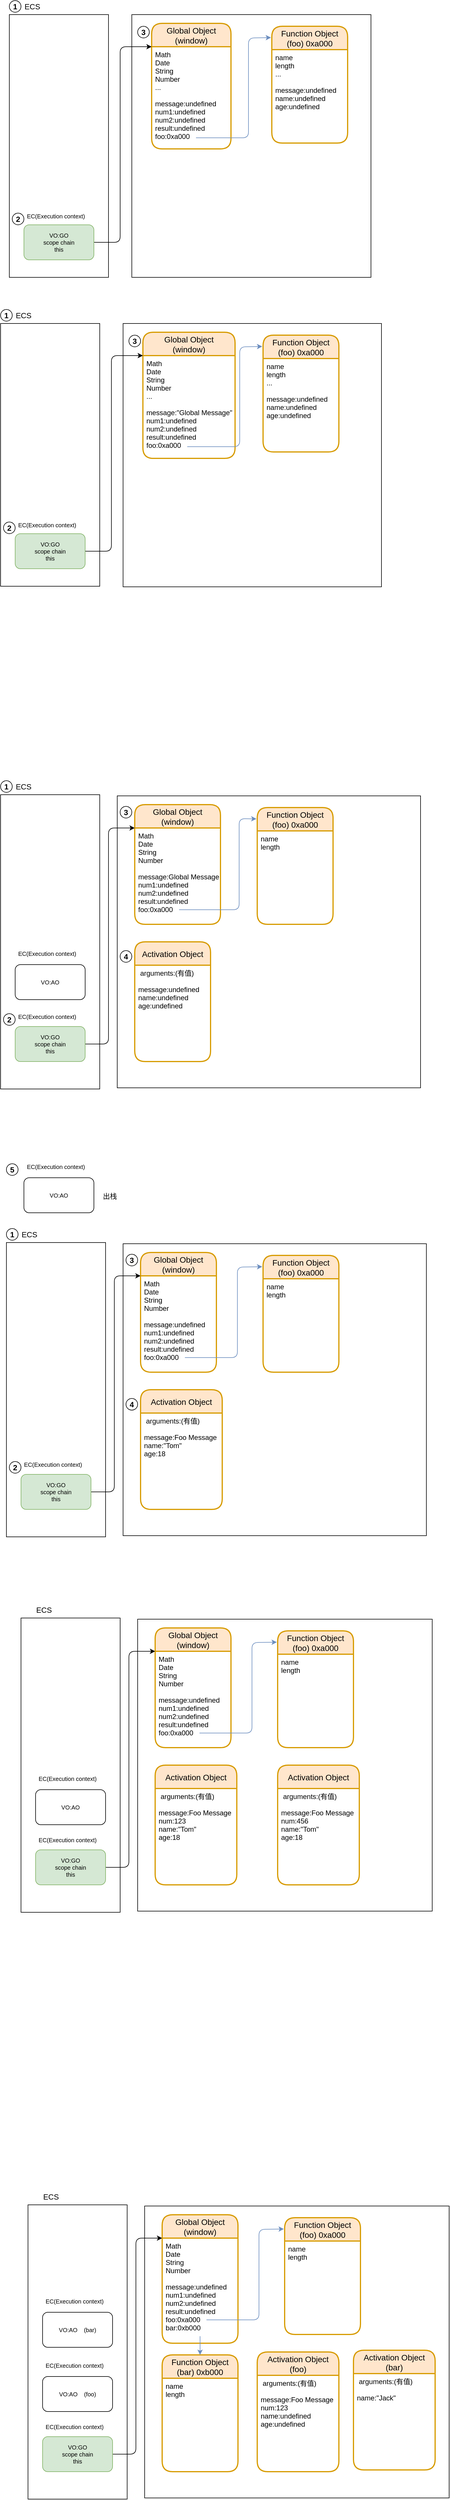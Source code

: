 <mxfile>
    <diagram id="kQzFw5L_pu9Ym93o2bsB" name="第 1 页">
        <mxGraphModel dx="1286" dy="868" grid="0" gridSize="10" guides="1" tooltips="1" connect="1" arrows="1" fold="1" page="0" pageScale="1" pageWidth="827" pageHeight="1169" math="0" shadow="0">
            <root>
                <mxCell id="0"/>
                <mxCell id="1" parent="0"/>
                <mxCell id="50" value="" style="rounded=0;whiteSpace=wrap;html=1;" parent="1" vertex="1">
                    <mxGeometry x="225" y="1008" width="520" height="500" as="geometry"/>
                </mxCell>
                <mxCell id="48" value="Global Object&#10;(window)" style="swimlane;childLayout=stackLayout;horizontal=1;startSize=40;horizontalStack=0;rounded=1;fontSize=14;fontStyle=0;strokeWidth=2;resizeParent=0;resizeLast=1;shadow=0;dashed=0;align=center;fillColor=#ffe6cc;strokeColor=#d79b00;collapsible=0" parent="1" vertex="1">
                    <mxGeometry x="255" y="1023" width="147" height="205" as="geometry"/>
                </mxCell>
                <mxCell id="49" value="Math&#10;Date&#10;String&#10;Number&#10;&#10;message:Global Message&#10;num1:undefined&#10;num2:undefined&#10;result:undefined&#10;foo:0xa000&#10;&#10;" style="align=left;strokeColor=none;fillColor=none;spacingLeft=4;fontSize=12;verticalAlign=top;resizable=0;rotatable=0;part=1;" parent="48" vertex="1">
                    <mxGeometry y="40" width="147" height="165" as="geometry"/>
                </mxCell>
                <mxCell id="57" value="" style="endArrow=classic;html=0;entryX=-0.011;entryY=0.097;entryDx=0;entryDy=0;entryPerimeter=0;fillColor=#dae8fc;strokeColor=#6c8ebf;" parent="48" target="51" edge="1">
                    <mxGeometry width="50" height="50" relative="1" as="geometry">
                        <mxPoint x="76" y="180" as="sourcePoint"/>
                        <mxPoint x="126" y="130" as="targetPoint"/>
                        <Array as="points">
                            <mxPoint x="179" y="180"/>
                            <mxPoint x="179" y="24"/>
                        </Array>
                    </mxGeometry>
                </mxCell>
                <mxCell id="51" value="Function Object&#10;(foo) 0xa000" style="swimlane;childLayout=stackLayout;horizontal=1;startSize=40;horizontalStack=0;rounded=1;fontSize=14;fontStyle=0;strokeWidth=2;resizeParent=0;resizeLast=1;shadow=0;dashed=0;align=center;fillColor=#ffe6cc;strokeColor=#d79b00;collapsible=0" parent="1" vertex="1">
                    <mxGeometry x="465" y="1028" width="130" height="200" as="geometry"/>
                </mxCell>
                <mxCell id="58" style="edgeStyle=none;html=1;exitX=0;exitY=0;exitDx=0;exitDy=0;" parent="51" source="52" target="51" edge="1">
                    <mxGeometry relative="1" as="geometry"/>
                </mxCell>
                <mxCell id="52" value="name&#10;length&#10;&#10;" style="align=left;strokeColor=none;fillColor=none;spacingLeft=4;fontSize=12;verticalAlign=top;resizable=0;rotatable=0;part=1;" parent="51" vertex="1">
                    <mxGeometry y="40" width="130" height="160" as="geometry"/>
                </mxCell>
                <mxCell id="62" value="Activation Object" style="swimlane;childLayout=stackLayout;horizontal=1;startSize=40;horizontalStack=0;rounded=1;fontSize=14;fontStyle=0;strokeWidth=2;resizeParent=0;resizeLast=1;shadow=0;dashed=0;align=center;fillColor=#ffe6cc;strokeColor=#d79b00;collapsible=0" parent="1" vertex="1">
                    <mxGeometry x="255" y="1258" width="130" height="205" as="geometry"/>
                </mxCell>
                <mxCell id="63" value=" arguments:(有值)&#10;&#10;message:undefined&#10;name:undefined&#10;age:undefined" style="align=left;strokeColor=none;fillColor=none;spacingLeft=4;fontSize=12;verticalAlign=top;resizable=0;rotatable=0;part=1;" parent="62" vertex="1">
                    <mxGeometry y="40" width="130" height="165" as="geometry"/>
                </mxCell>
                <mxCell id="65" value="" style="rounded=0;whiteSpace=wrap;html=1;fontSize=10;" parent="1" vertex="1">
                    <mxGeometry x="25" y="1006" width="170" height="504" as="geometry"/>
                </mxCell>
                <mxCell id="164" style="edgeStyle=none;html=1;exitX=1;exitY=0.5;exitDx=0;exitDy=0;entryX=0;entryY=0;entryDx=0;entryDy=0;" parent="1" source="66" target="49" edge="1">
                    <mxGeometry relative="1" as="geometry">
                        <Array as="points">
                            <mxPoint x="210" y="1433"/>
                            <mxPoint x="210" y="1063"/>
                        </Array>
                    </mxGeometry>
                </mxCell>
                <mxCell id="66" value="VO:GO&lt;br&gt;scope chain&lt;br&gt;this" style="rounded=1;whiteSpace=wrap;html=1;fontSize=10;fillColor=#d5e8d4;strokeColor=#82b366;" parent="1" vertex="1">
                    <mxGeometry x="50" y="1403" width="120" height="60" as="geometry"/>
                </mxCell>
                <mxCell id="67" value="EC(Execution context)" style="text;html=1;strokeColor=none;fillColor=none;align=center;verticalAlign=middle;whiteSpace=wrap;rounded=0;fontSize=10;" parent="1" vertex="1">
                    <mxGeometry x="50" y="1371" width="110" height="30" as="geometry"/>
                </mxCell>
                <mxCell id="68" value="VO:AO" style="rounded=1;whiteSpace=wrap;html=1;fontSize=10;" parent="1" vertex="1">
                    <mxGeometry x="50" y="1297" width="120" height="60" as="geometry"/>
                </mxCell>
                <mxCell id="69" value="EC(Execution context)" style="text;html=1;strokeColor=none;fillColor=none;align=center;verticalAlign=middle;whiteSpace=wrap;rounded=0;fontSize=10;" parent="1" vertex="1">
                    <mxGeometry x="50" y="1263" width="110" height="30" as="geometry"/>
                </mxCell>
                <mxCell id="70" value="" style="rounded=0;whiteSpace=wrap;html=1;" parent="1" vertex="1">
                    <mxGeometry x="250" y="-330" width="410" height="450" as="geometry"/>
                </mxCell>
                <mxCell id="71" value="Global Object&#10;(window)" style="swimlane;childLayout=stackLayout;horizontal=1;startSize=40;horizontalStack=0;rounded=1;fontSize=14;fontStyle=0;strokeWidth=2;resizeParent=0;resizeLast=1;shadow=0;dashed=0;align=center;fillColor=#ffe6cc;strokeColor=#d79b00;collapsible=0" parent="1" vertex="1">
                    <mxGeometry x="284" y="-315" width="136" height="215" as="geometry"/>
                </mxCell>
                <mxCell id="72" value="Math&#10;Date&#10;String&#10;Number&#10;...&#10;&#10;message:undefined&#10;num1:undefined&#10;num2:undefined&#10;result:undefined&#10;foo:0xa000&#10;&#10;" style="align=left;strokeColor=none;fillColor=none;spacingLeft=4;fontSize=12;verticalAlign=top;resizable=0;rotatable=0;part=1;" parent="71" vertex="1">
                    <mxGeometry y="40" width="136" height="175" as="geometry"/>
                </mxCell>
                <mxCell id="73" value="" style="endArrow=classic;html=0;entryX=-0.011;entryY=0.097;entryDx=0;entryDy=0;entryPerimeter=0;fillColor=#dae8fc;strokeColor=#6c8ebf;" parent="71" target="74" edge="1">
                    <mxGeometry width="50" height="50" relative="1" as="geometry">
                        <mxPoint x="76" y="196" as="sourcePoint"/>
                        <mxPoint x="126" y="130" as="targetPoint"/>
                        <Array as="points">
                            <mxPoint x="166" y="196"/>
                            <mxPoint x="166" y="25"/>
                        </Array>
                    </mxGeometry>
                </mxCell>
                <mxCell id="74" value="Function Object&#10;(foo) 0xa000" style="swimlane;childLayout=stackLayout;horizontal=1;startSize=40;horizontalStack=0;rounded=1;fontSize=14;fontStyle=0;strokeWidth=2;resizeParent=0;resizeLast=1;shadow=0;dashed=0;align=center;fillColor=#ffe6cc;strokeColor=#d79b00;collapsible=0" parent="1" vertex="1">
                    <mxGeometry x="490" y="-310" width="130" height="200" as="geometry"/>
                </mxCell>
                <mxCell id="75" style="edgeStyle=none;html=1;exitX=0;exitY=0;exitDx=0;exitDy=0;" parent="74" source="76" target="74" edge="1">
                    <mxGeometry relative="1" as="geometry"/>
                </mxCell>
                <mxCell id="76" value="name&#10;length&#10;...&#10;&#10;message:undefined&#10;name:undefined&#10;age:undefined" style="align=left;strokeColor=none;fillColor=none;spacingLeft=4;fontSize=12;verticalAlign=top;resizable=0;rotatable=0;part=1;" parent="74" vertex="1">
                    <mxGeometry y="40" width="130" height="160" as="geometry"/>
                </mxCell>
                <mxCell id="79" value="" style="rounded=0;whiteSpace=wrap;html=1;fontSize=10;" parent="1" vertex="1">
                    <mxGeometry x="40" y="-330" width="170" height="450" as="geometry"/>
                </mxCell>
                <mxCell id="84" value="" style="edgeStyle=none;html=1;fontSize=10;exitX=1;exitY=0.5;exitDx=0;exitDy=0;entryX=0;entryY=0;entryDx=0;entryDy=0;" parent="1" source="80" target="72" edge="1">
                    <mxGeometry relative="1" as="geometry">
                        <Array as="points">
                            <mxPoint x="230" y="60"/>
                            <mxPoint x="230" y="-275"/>
                        </Array>
                    </mxGeometry>
                </mxCell>
                <mxCell id="80" value="VO:GO&lt;br&gt;scope chain&lt;br&gt;this" style="rounded=1;whiteSpace=wrap;html=1;fontSize=10;fillColor=#d5e8d4;strokeColor=#82b366;" parent="1" vertex="1">
                    <mxGeometry x="65" y="30" width="120" height="60" as="geometry"/>
                </mxCell>
                <mxCell id="81" value="EC(Execution context)" style="text;html=1;strokeColor=none;fillColor=none;align=center;verticalAlign=middle;whiteSpace=wrap;rounded=0;fontSize=10;" parent="1" vertex="1">
                    <mxGeometry x="65" width="110" height="30" as="geometry"/>
                </mxCell>
                <mxCell id="85" value="&lt;font size=&quot;1&quot;&gt;&lt;b style=&quot;font-size: 13px&quot;&gt;2&lt;/b&gt;&lt;/font&gt;" style="ellipse;whiteSpace=wrap;html=1;aspect=fixed;fontSize=10;" parent="1" vertex="1">
                    <mxGeometry x="45" y="10" width="20" height="20" as="geometry"/>
                </mxCell>
                <mxCell id="87" value="&lt;font size=&quot;1&quot;&gt;&lt;b style=&quot;font-size: 13px&quot;&gt;3&lt;/b&gt;&lt;/font&gt;" style="ellipse;whiteSpace=wrap;html=1;aspect=fixed;fontSize=10;" parent="1" vertex="1">
                    <mxGeometry x="260" y="-310" width="20" height="20" as="geometry"/>
                </mxCell>
                <mxCell id="92" value="&lt;font size=&quot;1&quot;&gt;&lt;b style=&quot;font-size: 13px&quot;&gt;1&lt;/b&gt;&lt;/font&gt;" style="ellipse;whiteSpace=wrap;html=1;aspect=fixed;fontSize=10;" parent="1" vertex="1">
                    <mxGeometry x="40" y="-354" width="20" height="20" as="geometry"/>
                </mxCell>
                <mxCell id="93" value="ECS" style="text;html=1;align=center;verticalAlign=middle;resizable=0;points=[];autosize=1;strokeColor=none;fillColor=none;fontSize=13;" parent="1" vertex="1">
                    <mxGeometry x="60" y="-354" width="37" height="20" as="geometry"/>
                </mxCell>
                <mxCell id="126" value="" style="rounded=0;whiteSpace=wrap;html=1;" parent="1" vertex="1">
                    <mxGeometry x="235" y="199" width="443" height="451" as="geometry"/>
                </mxCell>
                <mxCell id="127" value="Global Object&#10;(window)" style="swimlane;childLayout=stackLayout;horizontal=1;startSize=40;horizontalStack=0;rounded=1;fontSize=14;fontStyle=0;strokeWidth=2;resizeParent=0;resizeLast=1;shadow=0;dashed=0;align=center;fillColor=#ffe6cc;strokeColor=#d79b00;collapsible=0" parent="1" vertex="1">
                    <mxGeometry x="269" y="214" width="158" height="216" as="geometry"/>
                </mxCell>
                <mxCell id="128" value="Math&#10;Date&#10;String&#10;Number&#10;...&#10;&#10;message:&quot;Global Message&quot;&#10;num1:undefined&#10;num2:undefined&#10;result:undefined&#10;foo:0xa000&#10;&#10;" style="align=left;strokeColor=none;fillColor=none;spacingLeft=4;fontSize=12;verticalAlign=top;resizable=0;rotatable=0;part=1;" parent="127" vertex="1">
                    <mxGeometry y="40" width="158" height="176" as="geometry"/>
                </mxCell>
                <mxCell id="129" value="" style="endArrow=classic;html=0;entryX=-0.011;entryY=0.097;entryDx=0;entryDy=0;entryPerimeter=0;fillColor=#dae8fc;strokeColor=#6c8ebf;" parent="127" target="130" edge="1">
                    <mxGeometry width="50" height="50" relative="1" as="geometry">
                        <mxPoint x="76" y="196" as="sourcePoint"/>
                        <mxPoint x="126" y="130" as="targetPoint"/>
                        <Array as="points">
                            <mxPoint x="166" y="196"/>
                            <mxPoint x="166" y="25"/>
                        </Array>
                    </mxGeometry>
                </mxCell>
                <mxCell id="130" value="Function Object&#10;(foo) 0xa000" style="swimlane;childLayout=stackLayout;horizontal=1;startSize=40;horizontalStack=0;rounded=1;fontSize=14;fontStyle=0;strokeWidth=2;resizeParent=0;resizeLast=1;shadow=0;dashed=0;align=center;fillColor=#ffe6cc;strokeColor=#d79b00;collapsible=0" parent="1" vertex="1">
                    <mxGeometry x="475" y="219" width="130" height="200" as="geometry"/>
                </mxCell>
                <mxCell id="131" style="edgeStyle=none;html=1;exitX=0;exitY=0;exitDx=0;exitDy=0;" parent="130" source="132" target="130" edge="1">
                    <mxGeometry relative="1" as="geometry"/>
                </mxCell>
                <mxCell id="132" value="name&#10;length&#10;...&#10;&#10;message:undefined&#10;name:undefined&#10;age:undefined" style="align=left;strokeColor=none;fillColor=none;spacingLeft=4;fontSize=12;verticalAlign=top;resizable=0;rotatable=0;part=1;" parent="130" vertex="1">
                    <mxGeometry y="40" width="130" height="160" as="geometry"/>
                </mxCell>
                <mxCell id="133" value="" style="rounded=0;whiteSpace=wrap;html=1;fontSize=10;" parent="1" vertex="1">
                    <mxGeometry x="25" y="199" width="170" height="450" as="geometry"/>
                </mxCell>
                <mxCell id="134" value="" style="edgeStyle=none;html=1;fontSize=10;exitX=1;exitY=0.5;exitDx=0;exitDy=0;entryX=0;entryY=0;entryDx=0;entryDy=0;" parent="1" source="135" target="128" edge="1">
                    <mxGeometry relative="1" as="geometry">
                        <Array as="points">
                            <mxPoint x="215" y="589"/>
                            <mxPoint x="215" y="254"/>
                        </Array>
                    </mxGeometry>
                </mxCell>
                <mxCell id="135" value="VO:GO&lt;br&gt;scope chain&lt;br&gt;this" style="rounded=1;whiteSpace=wrap;html=1;fontSize=10;fillColor=#d5e8d4;strokeColor=#82b366;" parent="1" vertex="1">
                    <mxGeometry x="50" y="559" width="120" height="60" as="geometry"/>
                </mxCell>
                <mxCell id="136" value="EC(Execution context)" style="text;html=1;strokeColor=none;fillColor=none;align=center;verticalAlign=middle;whiteSpace=wrap;rounded=0;fontSize=10;" parent="1" vertex="1">
                    <mxGeometry x="50" y="529" width="110" height="30" as="geometry"/>
                </mxCell>
                <mxCell id="137" value="&lt;font size=&quot;1&quot;&gt;&lt;b style=&quot;font-size: 13px&quot;&gt;2&lt;/b&gt;&lt;/font&gt;" style="ellipse;whiteSpace=wrap;html=1;aspect=fixed;fontSize=10;" parent="1" vertex="1">
                    <mxGeometry x="30" y="539" width="20" height="20" as="geometry"/>
                </mxCell>
                <mxCell id="138" value="&lt;font size=&quot;1&quot;&gt;&lt;b style=&quot;font-size: 13px&quot;&gt;3&lt;/b&gt;&lt;/font&gt;" style="ellipse;whiteSpace=wrap;html=1;aspect=fixed;fontSize=10;" parent="1" vertex="1">
                    <mxGeometry x="245" y="219" width="20" height="20" as="geometry"/>
                </mxCell>
                <mxCell id="139" value="&lt;font size=&quot;1&quot;&gt;&lt;b style=&quot;font-size: 13px&quot;&gt;1&lt;/b&gt;&lt;/font&gt;" style="ellipse;whiteSpace=wrap;html=1;aspect=fixed;fontSize=10;" parent="1" vertex="1">
                    <mxGeometry x="25" y="175" width="20" height="20" as="geometry"/>
                </mxCell>
                <mxCell id="140" value="ECS" style="text;html=1;align=center;verticalAlign=middle;resizable=0;points=[];autosize=1;strokeColor=none;fillColor=none;fontSize=13;" parent="1" vertex="1">
                    <mxGeometry x="45" y="175" width="37" height="20" as="geometry"/>
                </mxCell>
                <mxCell id="159" value="&lt;font size=&quot;1&quot;&gt;&lt;b style=&quot;font-size: 13px&quot;&gt;1&lt;/b&gt;&lt;/font&gt;" style="ellipse;whiteSpace=wrap;html=1;aspect=fixed;fontSize=10;" parent="1" vertex="1">
                    <mxGeometry x="25" y="982" width="20" height="20" as="geometry"/>
                </mxCell>
                <mxCell id="160" value="ECS" style="text;html=1;align=center;verticalAlign=middle;resizable=0;points=[];autosize=1;strokeColor=none;fillColor=none;fontSize=13;" parent="1" vertex="1">
                    <mxGeometry x="45" y="982" width="37" height="20" as="geometry"/>
                </mxCell>
                <mxCell id="161" value="&lt;font size=&quot;1&quot;&gt;&lt;b style=&quot;font-size: 13px&quot;&gt;2&lt;/b&gt;&lt;/font&gt;" style="ellipse;whiteSpace=wrap;html=1;aspect=fixed;fontSize=10;" parent="1" vertex="1">
                    <mxGeometry x="30" y="1381" width="20" height="20" as="geometry"/>
                </mxCell>
                <mxCell id="163" value="&lt;font size=&quot;1&quot;&gt;&lt;b style=&quot;font-size: 13px&quot;&gt;3&lt;/b&gt;&lt;/font&gt;" style="ellipse;whiteSpace=wrap;html=1;aspect=fixed;fontSize=10;" parent="1" vertex="1">
                    <mxGeometry x="230" y="1026" width="20" height="20" as="geometry"/>
                </mxCell>
                <mxCell id="165" value="&lt;font size=&quot;1&quot;&gt;&lt;b style=&quot;font-size: 13px&quot;&gt;4&lt;/b&gt;&lt;/font&gt;" style="ellipse;whiteSpace=wrap;html=1;aspect=fixed;fontSize=10;" parent="1" vertex="1">
                    <mxGeometry x="230" y="1273" width="20" height="20" as="geometry"/>
                </mxCell>
                <mxCell id="171" value="" style="rounded=0;whiteSpace=wrap;html=1;" parent="1" vertex="1">
                    <mxGeometry x="235" y="1775" width="520" height="500" as="geometry"/>
                </mxCell>
                <mxCell id="172" value="Global Object&#10;(window)" style="swimlane;childLayout=stackLayout;horizontal=1;startSize=40;horizontalStack=0;rounded=1;fontSize=14;fontStyle=0;strokeWidth=2;resizeParent=0;resizeLast=1;shadow=0;dashed=0;align=center;fillColor=#ffe6cc;strokeColor=#d79b00;collapsible=0" parent="1" vertex="1">
                    <mxGeometry x="265" y="1790" width="130" height="205" as="geometry"/>
                </mxCell>
                <mxCell id="173" value="Math&#10;Date&#10;String&#10;Number&#10;&#10;message:undefined&#10;num1:undefined&#10;num2:undefined&#10;result:undefined&#10;foo:0xa000&#10;&#10;" style="align=left;strokeColor=none;fillColor=none;spacingLeft=4;fontSize=12;verticalAlign=top;resizable=0;rotatable=0;part=1;" parent="172" vertex="1">
                    <mxGeometry y="40" width="130" height="165" as="geometry"/>
                </mxCell>
                <mxCell id="174" value="" style="endArrow=classic;html=0;entryX=-0.011;entryY=0.097;entryDx=0;entryDy=0;entryPerimeter=0;fillColor=#dae8fc;strokeColor=#6c8ebf;" parent="172" target="175" edge="1">
                    <mxGeometry width="50" height="50" relative="1" as="geometry">
                        <mxPoint x="76" y="180" as="sourcePoint"/>
                        <mxPoint x="126" y="130" as="targetPoint"/>
                        <Array as="points">
                            <mxPoint x="166" y="180"/>
                            <mxPoint x="166" y="25"/>
                        </Array>
                    </mxGeometry>
                </mxCell>
                <mxCell id="175" value="Function Object&#10;(foo) 0xa000" style="swimlane;childLayout=stackLayout;horizontal=1;startSize=40;horizontalStack=0;rounded=1;fontSize=14;fontStyle=0;strokeWidth=2;resizeParent=0;resizeLast=1;shadow=0;dashed=0;align=center;fillColor=#ffe6cc;strokeColor=#d79b00;collapsible=0" parent="1" vertex="1">
                    <mxGeometry x="475" y="1795" width="130" height="200" as="geometry"/>
                </mxCell>
                <mxCell id="176" style="edgeStyle=none;html=1;exitX=0;exitY=0;exitDx=0;exitDy=0;" parent="175" source="177" target="175" edge="1">
                    <mxGeometry relative="1" as="geometry"/>
                </mxCell>
                <mxCell id="177" value="name&#10;length&#10;&#10;" style="align=left;strokeColor=none;fillColor=none;spacingLeft=4;fontSize=12;verticalAlign=top;resizable=0;rotatable=0;part=1;" parent="175" vertex="1">
                    <mxGeometry y="40" width="130" height="160" as="geometry"/>
                </mxCell>
                <mxCell id="178" value="Activation Object" style="swimlane;childLayout=stackLayout;horizontal=1;startSize=40;horizontalStack=0;rounded=1;fontSize=14;fontStyle=0;strokeWidth=2;resizeParent=0;resizeLast=1;shadow=0;dashed=0;align=center;fillColor=#ffe6cc;strokeColor=#d79b00;collapsible=0" parent="1" vertex="1">
                    <mxGeometry x="265" y="2025" width="140" height="205" as="geometry"/>
                </mxCell>
                <mxCell id="179" value=" arguments:(有值)&#10;&#10;message:Foo Message&#10;name:&quot;Tom&quot;&#10;age:18" style="align=left;strokeColor=none;fillColor=none;spacingLeft=4;fontSize=12;verticalAlign=top;resizable=0;rotatable=0;part=1;" parent="178" vertex="1">
                    <mxGeometry y="40" width="140" height="165" as="geometry"/>
                </mxCell>
                <mxCell id="180" value="" style="rounded=0;whiteSpace=wrap;html=1;fontSize=10;" parent="1" vertex="1">
                    <mxGeometry x="35" y="1773" width="170" height="504" as="geometry"/>
                </mxCell>
                <mxCell id="181" style="edgeStyle=none;html=1;exitX=1;exitY=0.5;exitDx=0;exitDy=0;entryX=0;entryY=0;entryDx=0;entryDy=0;" parent="1" source="182" target="173" edge="1">
                    <mxGeometry relative="1" as="geometry">
                        <Array as="points">
                            <mxPoint x="220" y="2200"/>
                            <mxPoint x="220" y="1830"/>
                        </Array>
                    </mxGeometry>
                </mxCell>
                <mxCell id="182" value="VO:GO&lt;br&gt;scope chain&lt;br&gt;this" style="rounded=1;whiteSpace=wrap;html=1;fontSize=10;fillColor=#d5e8d4;strokeColor=#82b366;" parent="1" vertex="1">
                    <mxGeometry x="60" y="2170" width="120" height="60" as="geometry"/>
                </mxCell>
                <mxCell id="183" value="EC(Execution context)" style="text;html=1;strokeColor=none;fillColor=none;align=center;verticalAlign=middle;whiteSpace=wrap;rounded=0;fontSize=10;" parent="1" vertex="1">
                    <mxGeometry x="60" y="2138" width="110" height="30" as="geometry"/>
                </mxCell>
                <mxCell id="184" value="VO:AO" style="rounded=1;whiteSpace=wrap;html=1;fontSize=10;" parent="1" vertex="1">
                    <mxGeometry x="65" y="1662" width="120" height="60" as="geometry"/>
                </mxCell>
                <mxCell id="185" value="EC(Execution context)" style="text;html=1;strokeColor=none;fillColor=none;align=center;verticalAlign=middle;whiteSpace=wrap;rounded=0;fontSize=10;" parent="1" vertex="1">
                    <mxGeometry x="65" y="1628" width="110" height="30" as="geometry"/>
                </mxCell>
                <mxCell id="187" value="&lt;font size=&quot;1&quot;&gt;&lt;b style=&quot;font-size: 13px&quot;&gt;1&lt;/b&gt;&lt;/font&gt;" style="ellipse;whiteSpace=wrap;html=1;aspect=fixed;fontSize=10;" parent="1" vertex="1">
                    <mxGeometry x="35" y="1749" width="20" height="20" as="geometry"/>
                </mxCell>
                <mxCell id="188" value="ECS" style="text;html=1;align=center;verticalAlign=middle;resizable=0;points=[];autosize=1;strokeColor=none;fillColor=none;fontSize=13;" parent="1" vertex="1">
                    <mxGeometry x="55" y="1749" width="37" height="20" as="geometry"/>
                </mxCell>
                <mxCell id="189" value="&lt;font size=&quot;1&quot;&gt;&lt;b style=&quot;font-size: 13px&quot;&gt;2&lt;/b&gt;&lt;/font&gt;" style="ellipse;whiteSpace=wrap;html=1;aspect=fixed;fontSize=10;" parent="1" vertex="1">
                    <mxGeometry x="40" y="2148" width="20" height="20" as="geometry"/>
                </mxCell>
                <mxCell id="190" value="&lt;font size=&quot;1&quot;&gt;&lt;b style=&quot;font-size: 13px&quot;&gt;3&lt;/b&gt;&lt;/font&gt;" style="ellipse;whiteSpace=wrap;html=1;aspect=fixed;fontSize=10;" parent="1" vertex="1">
                    <mxGeometry x="240" y="1793" width="20" height="20" as="geometry"/>
                </mxCell>
                <mxCell id="191" value="&lt;font size=&quot;1&quot;&gt;&lt;b style=&quot;font-size: 13px&quot;&gt;4&lt;/b&gt;&lt;/font&gt;" style="ellipse;whiteSpace=wrap;html=1;aspect=fixed;fontSize=10;" parent="1" vertex="1">
                    <mxGeometry x="240" y="2040" width="20" height="20" as="geometry"/>
                </mxCell>
                <mxCell id="192" value="&lt;font size=&quot;1&quot;&gt;&lt;b style=&quot;font-size: 13px&quot;&gt;5&lt;/b&gt;&lt;/font&gt;" style="ellipse;whiteSpace=wrap;html=1;aspect=fixed;fontSize=10;" parent="1" vertex="1">
                    <mxGeometry x="35" y="1638" width="20" height="20" as="geometry"/>
                </mxCell>
                <mxCell id="193" value="出栈" style="text;html=1;align=center;verticalAlign=middle;resizable=0;points=[];autosize=1;strokeColor=none;fillColor=none;" parent="1" vertex="1">
                    <mxGeometry x="195" y="1685" width="34" height="18" as="geometry"/>
                </mxCell>
                <mxCell id="194" value="" style="rounded=0;whiteSpace=wrap;html=1;" parent="1" vertex="1">
                    <mxGeometry x="260" y="2418" width="505" height="500" as="geometry"/>
                </mxCell>
                <mxCell id="195" value="Global Object&#10;(window)" style="swimlane;childLayout=stackLayout;horizontal=1;startSize=40;horizontalStack=0;rounded=1;fontSize=14;fontStyle=0;strokeWidth=2;resizeParent=0;resizeLast=1;shadow=0;dashed=0;align=center;fillColor=#ffe6cc;strokeColor=#d79b00;collapsible=0" parent="1" vertex="1">
                    <mxGeometry x="290" y="2433" width="130" height="205" as="geometry"/>
                </mxCell>
                <mxCell id="196" value="Math&#10;Date&#10;String&#10;Number&#10;&#10;message:undefined&#10;num1:undefined&#10;num2:undefined&#10;result:undefined&#10;foo:0xa000&#10;&#10;" style="align=left;strokeColor=none;fillColor=none;spacingLeft=4;fontSize=12;verticalAlign=top;resizable=0;rotatable=0;part=1;" parent="195" vertex="1">
                    <mxGeometry y="40" width="130" height="165" as="geometry"/>
                </mxCell>
                <mxCell id="197" value="" style="endArrow=classic;html=0;entryX=-0.011;entryY=0.097;entryDx=0;entryDy=0;entryPerimeter=0;fillColor=#dae8fc;strokeColor=#6c8ebf;" parent="195" target="198" edge="1">
                    <mxGeometry width="50" height="50" relative="1" as="geometry">
                        <mxPoint x="76" y="180" as="sourcePoint"/>
                        <mxPoint x="126" y="130" as="targetPoint"/>
                        <Array as="points">
                            <mxPoint x="166" y="180"/>
                            <mxPoint x="166" y="25"/>
                        </Array>
                    </mxGeometry>
                </mxCell>
                <mxCell id="198" value="Function Object&#10;(foo) 0xa000" style="swimlane;childLayout=stackLayout;horizontal=1;startSize=40;horizontalStack=0;rounded=1;fontSize=14;fontStyle=0;strokeWidth=2;resizeParent=0;resizeLast=1;shadow=0;dashed=0;align=center;fillColor=#ffe6cc;strokeColor=#d79b00;collapsible=0" parent="1" vertex="1">
                    <mxGeometry x="500" y="2438" width="130" height="200" as="geometry"/>
                </mxCell>
                <mxCell id="199" style="edgeStyle=none;html=1;exitX=0;exitY=0;exitDx=0;exitDy=0;" parent="198" source="200" target="198" edge="1">
                    <mxGeometry relative="1" as="geometry"/>
                </mxCell>
                <mxCell id="200" value="name&#10;length&#10;&#10;" style="align=left;strokeColor=none;fillColor=none;spacingLeft=4;fontSize=12;verticalAlign=top;resizable=0;rotatable=0;part=1;" parent="198" vertex="1">
                    <mxGeometry y="40" width="130" height="160" as="geometry"/>
                </mxCell>
                <mxCell id="201" value="Activation Object" style="swimlane;childLayout=stackLayout;horizontal=1;startSize=40;horizontalStack=0;rounded=1;fontSize=14;fontStyle=0;strokeWidth=2;resizeParent=0;resizeLast=1;shadow=0;dashed=0;align=center;fillColor=#ffe6cc;strokeColor=#d79b00;collapsible=0" parent="1" vertex="1">
                    <mxGeometry x="290" y="2668" width="140" height="205" as="geometry"/>
                </mxCell>
                <mxCell id="202" value=" arguments:(有值)&#10;&#10;message:Foo Message&#10;num:123&#10;name:&quot;Tom&quot;&#10;age:18" style="align=left;strokeColor=none;fillColor=none;spacingLeft=4;fontSize=12;verticalAlign=top;resizable=0;rotatable=0;part=1;" parent="201" vertex="1">
                    <mxGeometry y="40" width="140" height="165" as="geometry"/>
                </mxCell>
                <mxCell id="203" value="" style="rounded=0;whiteSpace=wrap;html=1;fontSize=10;" parent="1" vertex="1">
                    <mxGeometry x="60" y="2416" width="170" height="504" as="geometry"/>
                </mxCell>
                <mxCell id="204" style="edgeStyle=none;html=1;exitX=1;exitY=0.5;exitDx=0;exitDy=0;entryX=0;entryY=0;entryDx=0;entryDy=0;" parent="1" source="205" target="196" edge="1">
                    <mxGeometry relative="1" as="geometry">
                        <Array as="points">
                            <mxPoint x="245" y="2843"/>
                            <mxPoint x="245" y="2473"/>
                        </Array>
                    </mxGeometry>
                </mxCell>
                <mxCell id="205" value="VO:GO&lt;br&gt;scope chain&lt;br&gt;this" style="rounded=1;whiteSpace=wrap;html=1;fontSize=10;fillColor=#d5e8d4;strokeColor=#82b366;" parent="1" vertex="1">
                    <mxGeometry x="85" y="2813" width="120" height="60" as="geometry"/>
                </mxCell>
                <mxCell id="206" value="EC(Execution context)" style="text;html=1;strokeColor=none;fillColor=none;align=center;verticalAlign=middle;whiteSpace=wrap;rounded=0;fontSize=10;" parent="1" vertex="1">
                    <mxGeometry x="85" y="2781" width="110" height="30" as="geometry"/>
                </mxCell>
                <mxCell id="209" value="ECS" style="text;html=1;align=center;verticalAlign=middle;resizable=0;points=[];autosize=1;strokeColor=none;fillColor=none;fontSize=13;" parent="1" vertex="1">
                    <mxGeometry x="80" y="2392" width="37" height="20" as="geometry"/>
                </mxCell>
                <mxCell id="213" value="VO:AO" style="rounded=1;whiteSpace=wrap;html=1;fontSize=10;" parent="1" vertex="1">
                    <mxGeometry x="85" y="2710" width="120" height="60" as="geometry"/>
                </mxCell>
                <mxCell id="214" value="EC(Execution context)" style="text;html=1;strokeColor=none;fillColor=none;align=center;verticalAlign=middle;whiteSpace=wrap;rounded=0;fontSize=10;" parent="1" vertex="1">
                    <mxGeometry x="85" y="2676" width="110" height="30" as="geometry"/>
                </mxCell>
                <mxCell id="215" value="Activation Object" style="swimlane;childLayout=stackLayout;horizontal=1;startSize=40;horizontalStack=0;rounded=1;fontSize=14;fontStyle=0;strokeWidth=2;resizeParent=0;resizeLast=1;shadow=0;dashed=0;align=center;fillColor=#ffe6cc;strokeColor=#d79b00;collapsible=0" parent="1" vertex="1">
                    <mxGeometry x="500" y="2668" width="140" height="205" as="geometry"/>
                </mxCell>
                <mxCell id="216" value=" arguments:(有值)&#10;&#10;message:Foo Message&#10;num:456&#10;name:&quot;Tom&quot;&#10;age:18" style="align=left;strokeColor=none;fillColor=none;spacingLeft=4;fontSize=12;verticalAlign=top;resizable=0;rotatable=0;part=1;" parent="215" vertex="1">
                    <mxGeometry y="40" width="140" height="165" as="geometry"/>
                </mxCell>
                <mxCell id="236" value="" style="rounded=0;whiteSpace=wrap;html=1;" vertex="1" parent="1">
                    <mxGeometry x="272" y="3423" width="522" height="500" as="geometry"/>
                </mxCell>
                <mxCell id="237" value="Global Object&#10;(window)" style="swimlane;childLayout=stackLayout;horizontal=1;startSize=40;horizontalStack=0;rounded=1;fontSize=14;fontStyle=0;strokeWidth=2;resizeParent=0;resizeLast=1;shadow=0;dashed=0;align=center;fillColor=#ffe6cc;strokeColor=#d79b00;collapsible=0" vertex="1" parent="1">
                    <mxGeometry x="302" y="3438" width="130" height="220" as="geometry"/>
                </mxCell>
                <mxCell id="238" value="Math&#10;Date&#10;String&#10;Number&#10;&#10;message:undefined&#10;num1:undefined&#10;num2:undefined&#10;result:undefined&#10;foo:0xa000&#10;bar:0xb000&#10;&#10;" style="align=left;strokeColor=none;fillColor=none;spacingLeft=4;fontSize=12;verticalAlign=top;resizable=0;rotatable=0;part=1;" vertex="1" parent="237">
                    <mxGeometry y="40" width="130" height="180" as="geometry"/>
                </mxCell>
                <mxCell id="239" value="" style="endArrow=classic;html=0;entryX=-0.011;entryY=0.097;entryDx=0;entryDy=0;entryPerimeter=0;fillColor=#dae8fc;strokeColor=#6c8ebf;" edge="1" parent="237" target="240">
                    <mxGeometry width="50" height="50" relative="1" as="geometry">
                        <mxPoint x="76" y="180" as="sourcePoint"/>
                        <mxPoint x="126" y="130" as="targetPoint"/>
                        <Array as="points">
                            <mxPoint x="166" y="180"/>
                            <mxPoint x="166" y="25"/>
                        </Array>
                    </mxGeometry>
                </mxCell>
                <mxCell id="240" value="Function Object&#10;(foo) 0xa000" style="swimlane;childLayout=stackLayout;horizontal=1;startSize=40;horizontalStack=0;rounded=1;fontSize=14;fontStyle=0;strokeWidth=2;resizeParent=0;resizeLast=1;shadow=0;dashed=0;align=center;fillColor=#ffe6cc;strokeColor=#d79b00;collapsible=0" vertex="1" parent="1">
                    <mxGeometry x="512" y="3443" width="130" height="200" as="geometry"/>
                </mxCell>
                <mxCell id="241" style="edgeStyle=none;html=1;exitX=0;exitY=0;exitDx=0;exitDy=0;" edge="1" parent="240" source="242" target="240">
                    <mxGeometry relative="1" as="geometry"/>
                </mxCell>
                <mxCell id="242" value="name&#10;length&#10;&#10;" style="align=left;strokeColor=none;fillColor=none;spacingLeft=4;fontSize=12;verticalAlign=top;resizable=0;rotatable=0;part=1;" vertex="1" parent="240">
                    <mxGeometry y="40" width="130" height="160" as="geometry"/>
                </mxCell>
                <mxCell id="243" value="Activation Object&#10;(foo)" style="swimlane;childLayout=stackLayout;horizontal=1;startSize=40;horizontalStack=0;rounded=1;fontSize=14;fontStyle=0;strokeWidth=2;resizeParent=0;resizeLast=1;shadow=0;dashed=0;align=center;fillColor=#ffe6cc;strokeColor=#d79b00;collapsible=0" vertex="1" parent="1">
                    <mxGeometry x="465" y="3673" width="140" height="205" as="geometry"/>
                </mxCell>
                <mxCell id="244" value=" arguments:(有值)&#10;&#10;message:Foo Message&#10;num:123&#10;name:undefined&#10;age:undefined" style="align=left;strokeColor=none;fillColor=none;spacingLeft=4;fontSize=12;verticalAlign=top;resizable=0;rotatable=0;part=1;" vertex="1" parent="243">
                    <mxGeometry y="40" width="140" height="165" as="geometry"/>
                </mxCell>
                <mxCell id="245" value="" style="rounded=0;whiteSpace=wrap;html=1;fontSize=10;" vertex="1" parent="1">
                    <mxGeometry x="72" y="3421" width="170" height="504" as="geometry"/>
                </mxCell>
                <mxCell id="246" style="edgeStyle=none;html=1;exitX=1;exitY=0.5;exitDx=0;exitDy=0;entryX=0;entryY=0;entryDx=0;entryDy=0;" edge="1" parent="1" source="247" target="238">
                    <mxGeometry relative="1" as="geometry">
                        <Array as="points">
                            <mxPoint x="257" y="3848"/>
                            <mxPoint x="257" y="3478"/>
                        </Array>
                    </mxGeometry>
                </mxCell>
                <mxCell id="247" value="VO:GO&lt;br&gt;scope chain&lt;br&gt;this" style="rounded=1;whiteSpace=wrap;html=1;fontSize=10;fillColor=#d5e8d4;strokeColor=#82b366;" vertex="1" parent="1">
                    <mxGeometry x="97" y="3818" width="120" height="60" as="geometry"/>
                </mxCell>
                <mxCell id="248" value="EC(Execution context)" style="text;html=1;strokeColor=none;fillColor=none;align=center;verticalAlign=middle;whiteSpace=wrap;rounded=0;fontSize=10;" vertex="1" parent="1">
                    <mxGeometry x="97" y="3786" width="110" height="30" as="geometry"/>
                </mxCell>
                <mxCell id="249" value="ECS" style="text;html=1;align=center;verticalAlign=middle;resizable=0;points=[];autosize=1;strokeColor=none;fillColor=none;fontSize=13;" vertex="1" parent="1">
                    <mxGeometry x="92" y="3397" width="37" height="20" as="geometry"/>
                </mxCell>
                <mxCell id="250" value="VO:AO&amp;nbsp; &amp;nbsp; (foo)" style="rounded=1;whiteSpace=wrap;html=1;fontSize=10;" vertex="1" parent="1">
                    <mxGeometry x="97" y="3715" width="120" height="60" as="geometry"/>
                </mxCell>
                <mxCell id="251" value="EC(Execution context)" style="text;html=1;strokeColor=none;fillColor=none;align=center;verticalAlign=middle;whiteSpace=wrap;rounded=0;fontSize=10;" vertex="1" parent="1">
                    <mxGeometry x="97" y="3681" width="110" height="30" as="geometry"/>
                </mxCell>
                <mxCell id="252" value="Activation Object&#10;(bar)" style="swimlane;childLayout=stackLayout;horizontal=1;startSize=40;horizontalStack=0;rounded=1;fontSize=14;fontStyle=0;strokeWidth=2;resizeParent=0;resizeLast=1;shadow=0;dashed=0;align=center;fillColor=#ffe6cc;strokeColor=#d79b00;collapsible=0" vertex="1" parent="1">
                    <mxGeometry x="630" y="3670" width="140" height="205" as="geometry"/>
                </mxCell>
                <mxCell id="253" value=" arguments:(有值)&#10;&#10;name:&quot;Jack&quot;" style="align=left;strokeColor=none;fillColor=none;spacingLeft=4;fontSize=12;verticalAlign=top;resizable=0;rotatable=0;part=1;" vertex="1" parent="252">
                    <mxGeometry y="40" width="140" height="165" as="geometry"/>
                </mxCell>
                <mxCell id="254" value="VO:AO&amp;nbsp; &amp;nbsp; (bar)" style="rounded=1;whiteSpace=wrap;html=1;fontSize=10;" vertex="1" parent="1">
                    <mxGeometry x="97" y="3605" width="120" height="60" as="geometry"/>
                </mxCell>
                <mxCell id="255" value="EC(Execution context)" style="text;html=1;strokeColor=none;fillColor=none;align=center;verticalAlign=middle;whiteSpace=wrap;rounded=0;fontSize=10;" vertex="1" parent="1">
                    <mxGeometry x="97" y="3571" width="110" height="30" as="geometry"/>
                </mxCell>
                <mxCell id="256" value="Function Object&#10;(bar) 0xb000" style="swimlane;childLayout=stackLayout;horizontal=1;startSize=40;horizontalStack=0;rounded=1;fontSize=14;fontStyle=0;strokeWidth=2;resizeParent=0;resizeLast=1;shadow=0;dashed=0;align=center;fillColor=#ffe6cc;strokeColor=#d79b00;collapsible=0" vertex="1" parent="1">
                    <mxGeometry x="302" y="3678" width="130" height="200" as="geometry"/>
                </mxCell>
                <mxCell id="257" style="edgeStyle=none;html=1;exitX=0;exitY=0;exitDx=0;exitDy=0;" edge="1" parent="256" source="258" target="256">
                    <mxGeometry relative="1" as="geometry"/>
                </mxCell>
                <mxCell id="258" value="name&#10;length&#10;&#10;" style="align=left;strokeColor=none;fillColor=none;spacingLeft=4;fontSize=12;verticalAlign=top;resizable=0;rotatable=0;part=1;" vertex="1" parent="256">
                    <mxGeometry y="40" width="130" height="160" as="geometry"/>
                </mxCell>
                <mxCell id="259" value="" style="endArrow=classic;html=1;entryX=0.5;entryY=0;entryDx=0;entryDy=0;fillColor=#dae8fc;strokeColor=#6c8ebf;" edge="1" parent="1" target="256">
                    <mxGeometry width="50" height="50" relative="1" as="geometry">
                        <mxPoint x="367" y="3646" as="sourcePoint"/>
                        <mxPoint x="206" y="3671" as="targetPoint"/>
                    </mxGeometry>
                </mxCell>
            </root>
        </mxGraphModel>
    </diagram>
</mxfile>
